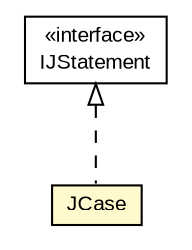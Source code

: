 #!/usr/local/bin/dot
#
# Class diagram 
# Generated by UMLGraph version 5.1 (http://www.umlgraph.org/)
#

digraph G {
	edge [fontname="arial",fontsize=10,labelfontname="arial",labelfontsize=10];
	node [fontname="arial",fontsize=10,shape=plaintext];
	nodesep=0.25;
	ranksep=0.5;
	// com.helger.jcodemodel.JCase
	c7035 [label=<<table title="com.helger.jcodemodel.JCase" border="0" cellborder="1" cellspacing="0" cellpadding="2" port="p" bgcolor="lemonChiffon" href="./JCase.html">
		<tr><td><table border="0" cellspacing="0" cellpadding="1">
<tr><td align="center" balign="center"> JCase </td></tr>
		</table></td></tr>
		</table>>, fontname="arial", fontcolor="black", fontsize=10.0];
	// com.helger.jcodemodel.IJStatement
	c7051 [label=<<table title="com.helger.jcodemodel.IJStatement" border="0" cellborder="1" cellspacing="0" cellpadding="2" port="p" href="./IJStatement.html">
		<tr><td><table border="0" cellspacing="0" cellpadding="1">
<tr><td align="center" balign="center"> &#171;interface&#187; </td></tr>
<tr><td align="center" balign="center"> IJStatement </td></tr>
		</table></td></tr>
		</table>>, fontname="arial", fontcolor="black", fontsize=10.0];
	//com.helger.jcodemodel.JCase implements com.helger.jcodemodel.IJStatement
	c7051:p -> c7035:p [dir=back,arrowtail=empty,style=dashed];
}

